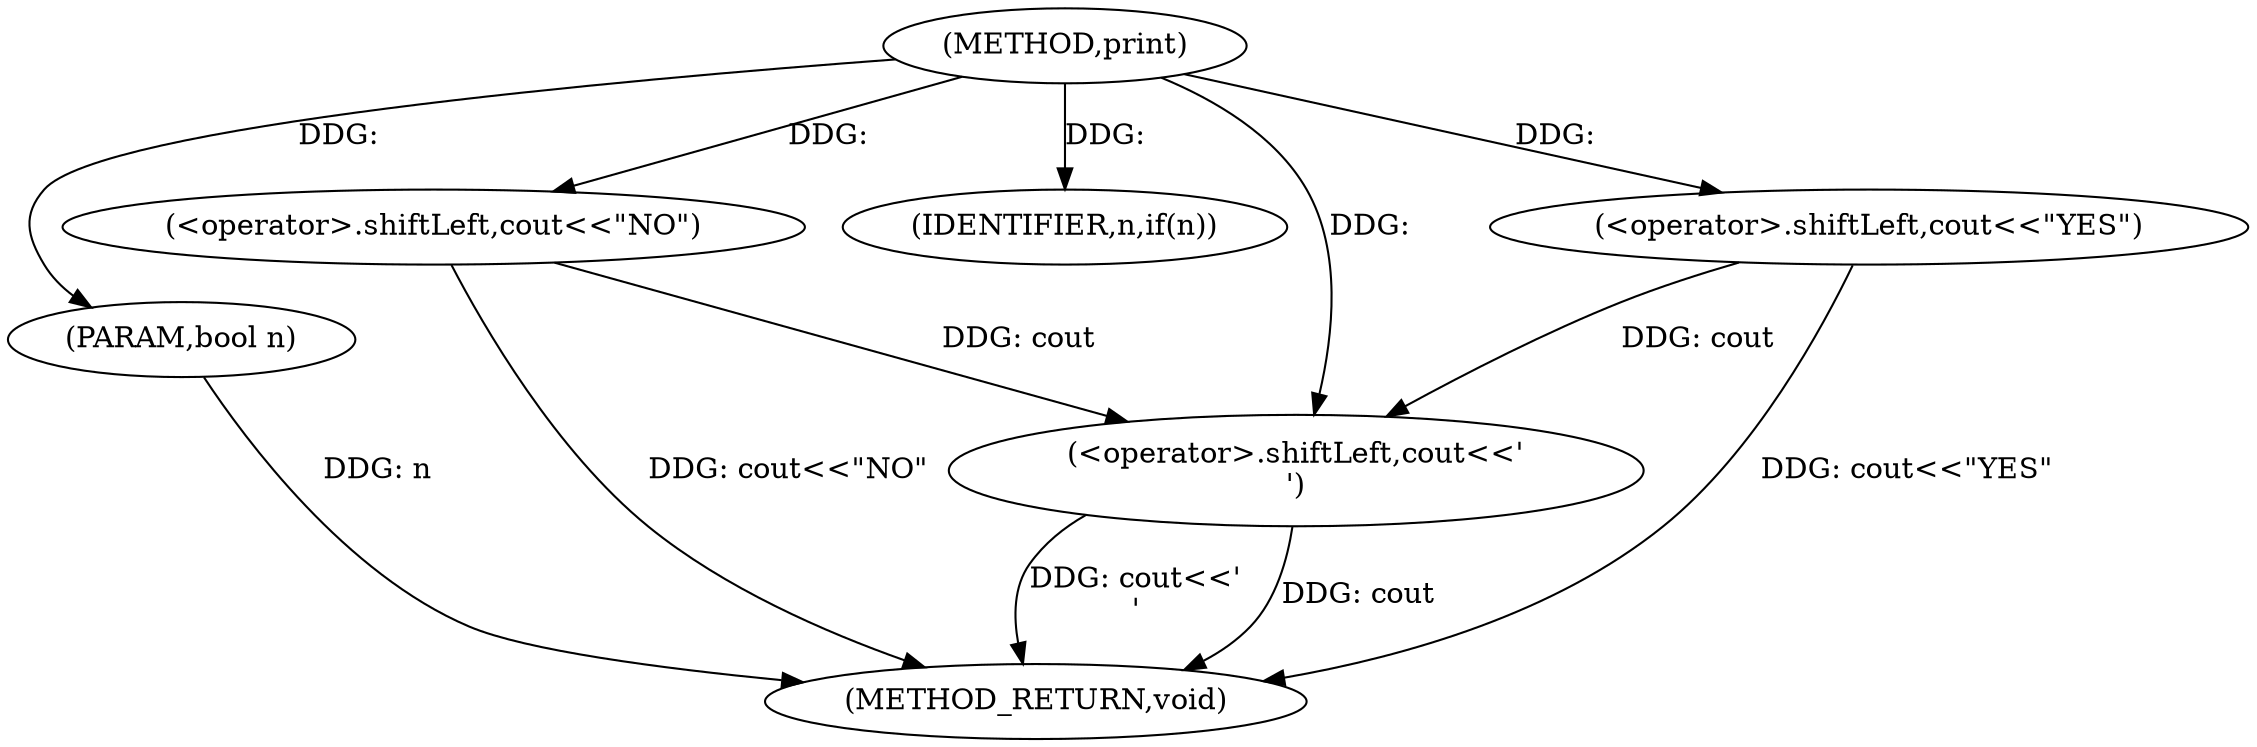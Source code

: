 digraph "print" {  
"1000103" [label = "(METHOD,print)" ]
"1000118" [label = "(METHOD_RETURN,void)" ]
"1000104" [label = "(PARAM,bool n)" ]
"1000115" [label = "(<operator>.shiftLeft,cout<<'\n')" ]
"1000107" [label = "(IDENTIFIER,n,if(n))" ]
"1000108" [label = "(<operator>.shiftLeft,cout<<\"YES\")" ]
"1000112" [label = "(<operator>.shiftLeft,cout<<\"NO\")" ]
  "1000104" -> "1000118"  [ label = "DDG: n"] 
  "1000112" -> "1000118"  [ label = "DDG: cout<<\"NO\""] 
  "1000108" -> "1000118"  [ label = "DDG: cout<<\"YES\""] 
  "1000115" -> "1000118"  [ label = "DDG: cout"] 
  "1000115" -> "1000118"  [ label = "DDG: cout<<'\n'"] 
  "1000103" -> "1000104"  [ label = "DDG: "] 
  "1000103" -> "1000107"  [ label = "DDG: "] 
  "1000112" -> "1000115"  [ label = "DDG: cout"] 
  "1000108" -> "1000115"  [ label = "DDG: cout"] 
  "1000103" -> "1000115"  [ label = "DDG: "] 
  "1000103" -> "1000108"  [ label = "DDG: "] 
  "1000103" -> "1000112"  [ label = "DDG: "] 
}
